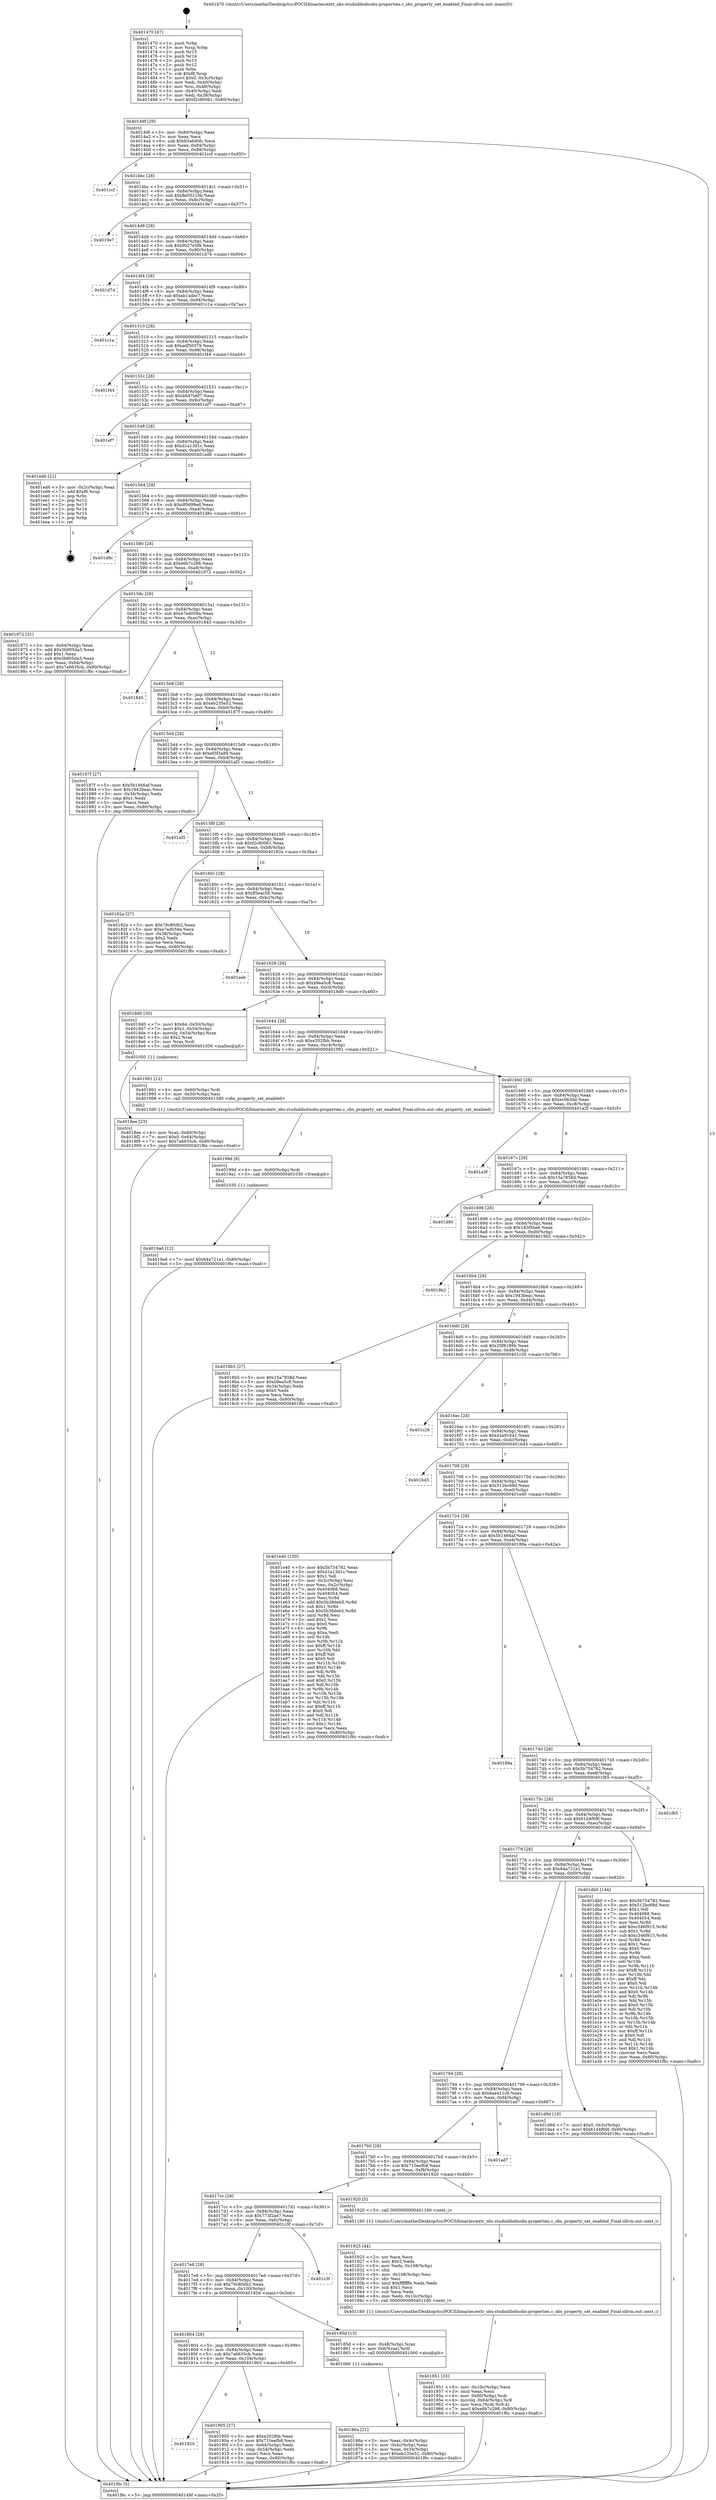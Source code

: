 digraph "0x401470" {
  label = "0x401470 (/mnt/c/Users/mathe/Desktop/tcc/POCII/binaries/extr_obs-studiolibobsobs-properties.c_obs_property_set_enabled_Final-ollvm.out::main(0))"
  labelloc = "t"
  node[shape=record]

  Entry [label="",width=0.3,height=0.3,shape=circle,fillcolor=black,style=filled]
  "0x40149f" [label="{
     0x40149f [29]\l
     | [instrs]\l
     &nbsp;&nbsp;0x40149f \<+3\>: mov -0x80(%rbp),%eax\l
     &nbsp;&nbsp;0x4014a2 \<+2\>: mov %eax,%ecx\l
     &nbsp;&nbsp;0x4014a4 \<+6\>: sub $0x83a6d0fc,%ecx\l
     &nbsp;&nbsp;0x4014aa \<+6\>: mov %eax,-0x84(%rbp)\l
     &nbsp;&nbsp;0x4014b0 \<+6\>: mov %ecx,-0x88(%rbp)\l
     &nbsp;&nbsp;0x4014b6 \<+6\>: je 0000000000401ccf \<main+0x85f\>\l
  }"]
  "0x401ccf" [label="{
     0x401ccf\l
  }", style=dashed]
  "0x4014bc" [label="{
     0x4014bc [28]\l
     | [instrs]\l
     &nbsp;&nbsp;0x4014bc \<+5\>: jmp 00000000004014c1 \<main+0x51\>\l
     &nbsp;&nbsp;0x4014c1 \<+6\>: mov -0x84(%rbp),%eax\l
     &nbsp;&nbsp;0x4014c7 \<+5\>: sub $0x8e05210b,%eax\l
     &nbsp;&nbsp;0x4014cc \<+6\>: mov %eax,-0x8c(%rbp)\l
     &nbsp;&nbsp;0x4014d2 \<+6\>: je 00000000004019e7 \<main+0x577\>\l
  }"]
  Exit [label="",width=0.3,height=0.3,shape=circle,fillcolor=black,style=filled,peripheries=2]
  "0x4019e7" [label="{
     0x4019e7\l
  }", style=dashed]
  "0x4014d8" [label="{
     0x4014d8 [28]\l
     | [instrs]\l
     &nbsp;&nbsp;0x4014d8 \<+5\>: jmp 00000000004014dd \<main+0x6d\>\l
     &nbsp;&nbsp;0x4014dd \<+6\>: mov -0x84(%rbp),%eax\l
     &nbsp;&nbsp;0x4014e3 \<+5\>: sub $0x9027e5f8,%eax\l
     &nbsp;&nbsp;0x4014e8 \<+6\>: mov %eax,-0x90(%rbp)\l
     &nbsp;&nbsp;0x4014ee \<+6\>: je 0000000000401d74 \<main+0x904\>\l
  }"]
  "0x4019a6" [label="{
     0x4019a6 [12]\l
     | [instrs]\l
     &nbsp;&nbsp;0x4019a6 \<+7\>: movl $0x64a721e1,-0x80(%rbp)\l
     &nbsp;&nbsp;0x4019ad \<+5\>: jmp 0000000000401f6c \<main+0xafc\>\l
  }"]
  "0x401d74" [label="{
     0x401d74\l
  }", style=dashed]
  "0x4014f4" [label="{
     0x4014f4 [28]\l
     | [instrs]\l
     &nbsp;&nbsp;0x4014f4 \<+5\>: jmp 00000000004014f9 \<main+0x89\>\l
     &nbsp;&nbsp;0x4014f9 \<+6\>: mov -0x84(%rbp),%eax\l
     &nbsp;&nbsp;0x4014ff \<+5\>: sub $0xab1adec7,%eax\l
     &nbsp;&nbsp;0x401504 \<+6\>: mov %eax,-0x94(%rbp)\l
     &nbsp;&nbsp;0x40150a \<+6\>: je 0000000000401c1a \<main+0x7aa\>\l
  }"]
  "0x40199d" [label="{
     0x40199d [9]\l
     | [instrs]\l
     &nbsp;&nbsp;0x40199d \<+4\>: mov -0x60(%rbp),%rdi\l
     &nbsp;&nbsp;0x4019a1 \<+5\>: call 0000000000401030 \<free@plt\>\l
     | [calls]\l
     &nbsp;&nbsp;0x401030 \{1\} (unknown)\l
  }"]
  "0x401c1a" [label="{
     0x401c1a\l
  }", style=dashed]
  "0x401510" [label="{
     0x401510 [28]\l
     | [instrs]\l
     &nbsp;&nbsp;0x401510 \<+5\>: jmp 0000000000401515 \<main+0xa5\>\l
     &nbsp;&nbsp;0x401515 \<+6\>: mov -0x84(%rbp),%eax\l
     &nbsp;&nbsp;0x40151b \<+5\>: sub $0xadf50379,%eax\l
     &nbsp;&nbsp;0x401520 \<+6\>: mov %eax,-0x98(%rbp)\l
     &nbsp;&nbsp;0x401526 \<+6\>: je 0000000000401f44 \<main+0xad4\>\l
  }"]
  "0x401951" [label="{
     0x401951 [33]\l
     | [instrs]\l
     &nbsp;&nbsp;0x401951 \<+6\>: mov -0x10c(%rbp),%ecx\l
     &nbsp;&nbsp;0x401957 \<+3\>: imul %eax,%ecx\l
     &nbsp;&nbsp;0x40195a \<+4\>: mov -0x60(%rbp),%rdi\l
     &nbsp;&nbsp;0x40195e \<+4\>: movslq -0x64(%rbp),%r8\l
     &nbsp;&nbsp;0x401962 \<+4\>: mov %ecx,(%rdi,%r8,4)\l
     &nbsp;&nbsp;0x401966 \<+7\>: movl $0xe6b7c298,-0x80(%rbp)\l
     &nbsp;&nbsp;0x40196d \<+5\>: jmp 0000000000401f6c \<main+0xafc\>\l
  }"]
  "0x401f44" [label="{
     0x401f44\l
  }", style=dashed]
  "0x40152c" [label="{
     0x40152c [28]\l
     | [instrs]\l
     &nbsp;&nbsp;0x40152c \<+5\>: jmp 0000000000401531 \<main+0xc1\>\l
     &nbsp;&nbsp;0x401531 \<+6\>: mov -0x84(%rbp),%eax\l
     &nbsp;&nbsp;0x401537 \<+5\>: sub $0xb647b6f7,%eax\l
     &nbsp;&nbsp;0x40153c \<+6\>: mov %eax,-0x9c(%rbp)\l
     &nbsp;&nbsp;0x401542 \<+6\>: je 0000000000401ef7 \<main+0xa87\>\l
  }"]
  "0x401925" [label="{
     0x401925 [44]\l
     | [instrs]\l
     &nbsp;&nbsp;0x401925 \<+2\>: xor %ecx,%ecx\l
     &nbsp;&nbsp;0x401927 \<+5\>: mov $0x2,%edx\l
     &nbsp;&nbsp;0x40192c \<+6\>: mov %edx,-0x108(%rbp)\l
     &nbsp;&nbsp;0x401932 \<+1\>: cltd\l
     &nbsp;&nbsp;0x401933 \<+6\>: mov -0x108(%rbp),%esi\l
     &nbsp;&nbsp;0x401939 \<+2\>: idiv %esi\l
     &nbsp;&nbsp;0x40193b \<+6\>: imul $0xfffffffe,%edx,%edx\l
     &nbsp;&nbsp;0x401941 \<+3\>: sub $0x1,%ecx\l
     &nbsp;&nbsp;0x401944 \<+2\>: sub %ecx,%edx\l
     &nbsp;&nbsp;0x401946 \<+6\>: mov %edx,-0x10c(%rbp)\l
     &nbsp;&nbsp;0x40194c \<+5\>: call 0000000000401160 \<next_i\>\l
     | [calls]\l
     &nbsp;&nbsp;0x401160 \{1\} (/mnt/c/Users/mathe/Desktop/tcc/POCII/binaries/extr_obs-studiolibobsobs-properties.c_obs_property_set_enabled_Final-ollvm.out::next_i)\l
  }"]
  "0x401ef7" [label="{
     0x401ef7\l
  }", style=dashed]
  "0x401548" [label="{
     0x401548 [28]\l
     | [instrs]\l
     &nbsp;&nbsp;0x401548 \<+5\>: jmp 000000000040154d \<main+0xdd\>\l
     &nbsp;&nbsp;0x40154d \<+6\>: mov -0x84(%rbp),%eax\l
     &nbsp;&nbsp;0x401553 \<+5\>: sub $0xd1a13d1c,%eax\l
     &nbsp;&nbsp;0x401558 \<+6\>: mov %eax,-0xa0(%rbp)\l
     &nbsp;&nbsp;0x40155e \<+6\>: je 0000000000401ed6 \<main+0xa66\>\l
  }"]
  "0x401820" [label="{
     0x401820\l
  }", style=dashed]
  "0x401ed6" [label="{
     0x401ed6 [21]\l
     | [instrs]\l
     &nbsp;&nbsp;0x401ed6 \<+3\>: mov -0x2c(%rbp),%eax\l
     &nbsp;&nbsp;0x401ed9 \<+7\>: add $0xf8,%rsp\l
     &nbsp;&nbsp;0x401ee0 \<+1\>: pop %rbx\l
     &nbsp;&nbsp;0x401ee1 \<+2\>: pop %r12\l
     &nbsp;&nbsp;0x401ee3 \<+2\>: pop %r13\l
     &nbsp;&nbsp;0x401ee5 \<+2\>: pop %r14\l
     &nbsp;&nbsp;0x401ee7 \<+2\>: pop %r15\l
     &nbsp;&nbsp;0x401ee9 \<+1\>: pop %rbp\l
     &nbsp;&nbsp;0x401eea \<+1\>: ret\l
  }"]
  "0x401564" [label="{
     0x401564 [28]\l
     | [instrs]\l
     &nbsp;&nbsp;0x401564 \<+5\>: jmp 0000000000401569 \<main+0xf9\>\l
     &nbsp;&nbsp;0x401569 \<+6\>: mov -0x84(%rbp),%eax\l
     &nbsp;&nbsp;0x40156f \<+5\>: sub $0xdf0d99ed,%eax\l
     &nbsp;&nbsp;0x401574 \<+6\>: mov %eax,-0xa4(%rbp)\l
     &nbsp;&nbsp;0x40157a \<+6\>: je 0000000000401d8c \<main+0x91c\>\l
  }"]
  "0x401905" [label="{
     0x401905 [27]\l
     | [instrs]\l
     &nbsp;&nbsp;0x401905 \<+5\>: mov $0xe202fbb,%eax\l
     &nbsp;&nbsp;0x40190a \<+5\>: mov $0x710eefb8,%ecx\l
     &nbsp;&nbsp;0x40190f \<+3\>: mov -0x64(%rbp),%edx\l
     &nbsp;&nbsp;0x401912 \<+3\>: cmp -0x54(%rbp),%edx\l
     &nbsp;&nbsp;0x401915 \<+3\>: cmovl %ecx,%eax\l
     &nbsp;&nbsp;0x401918 \<+3\>: mov %eax,-0x80(%rbp)\l
     &nbsp;&nbsp;0x40191b \<+5\>: jmp 0000000000401f6c \<main+0xafc\>\l
  }"]
  "0x401d8c" [label="{
     0x401d8c\l
  }", style=dashed]
  "0x401580" [label="{
     0x401580 [28]\l
     | [instrs]\l
     &nbsp;&nbsp;0x401580 \<+5\>: jmp 0000000000401585 \<main+0x115\>\l
     &nbsp;&nbsp;0x401585 \<+6\>: mov -0x84(%rbp),%eax\l
     &nbsp;&nbsp;0x40158b \<+5\>: sub $0xe6b7c298,%eax\l
     &nbsp;&nbsp;0x401590 \<+6\>: mov %eax,-0xa8(%rbp)\l
     &nbsp;&nbsp;0x401596 \<+6\>: je 0000000000401972 \<main+0x502\>\l
  }"]
  "0x4018ee" [label="{
     0x4018ee [23]\l
     | [instrs]\l
     &nbsp;&nbsp;0x4018ee \<+4\>: mov %rax,-0x60(%rbp)\l
     &nbsp;&nbsp;0x4018f2 \<+7\>: movl $0x0,-0x64(%rbp)\l
     &nbsp;&nbsp;0x4018f9 \<+7\>: movl $0x7a6635cb,-0x80(%rbp)\l
     &nbsp;&nbsp;0x401900 \<+5\>: jmp 0000000000401f6c \<main+0xafc\>\l
  }"]
  "0x401972" [label="{
     0x401972 [31]\l
     | [instrs]\l
     &nbsp;&nbsp;0x401972 \<+3\>: mov -0x64(%rbp),%eax\l
     &nbsp;&nbsp;0x401975 \<+5\>: add $0x3b905da3,%eax\l
     &nbsp;&nbsp;0x40197a \<+3\>: add $0x1,%eax\l
     &nbsp;&nbsp;0x40197d \<+5\>: sub $0x3b905da3,%eax\l
     &nbsp;&nbsp;0x401982 \<+3\>: mov %eax,-0x64(%rbp)\l
     &nbsp;&nbsp;0x401985 \<+7\>: movl $0x7a6635cb,-0x80(%rbp)\l
     &nbsp;&nbsp;0x40198c \<+5\>: jmp 0000000000401f6c \<main+0xafc\>\l
  }"]
  "0x40159c" [label="{
     0x40159c [28]\l
     | [instrs]\l
     &nbsp;&nbsp;0x40159c \<+5\>: jmp 00000000004015a1 \<main+0x131\>\l
     &nbsp;&nbsp;0x4015a1 \<+6\>: mov -0x84(%rbp),%eax\l
     &nbsp;&nbsp;0x4015a7 \<+5\>: sub $0xe7ed059a,%eax\l
     &nbsp;&nbsp;0x4015ac \<+6\>: mov %eax,-0xac(%rbp)\l
     &nbsp;&nbsp;0x4015b2 \<+6\>: je 0000000000401845 \<main+0x3d5\>\l
  }"]
  "0x40186a" [label="{
     0x40186a [21]\l
     | [instrs]\l
     &nbsp;&nbsp;0x40186a \<+3\>: mov %eax,-0x4c(%rbp)\l
     &nbsp;&nbsp;0x40186d \<+3\>: mov -0x4c(%rbp),%eax\l
     &nbsp;&nbsp;0x401870 \<+3\>: mov %eax,-0x34(%rbp)\l
     &nbsp;&nbsp;0x401873 \<+7\>: movl $0xeb235e52,-0x80(%rbp)\l
     &nbsp;&nbsp;0x40187a \<+5\>: jmp 0000000000401f6c \<main+0xafc\>\l
  }"]
  "0x401845" [label="{
     0x401845\l
  }", style=dashed]
  "0x4015b8" [label="{
     0x4015b8 [28]\l
     | [instrs]\l
     &nbsp;&nbsp;0x4015b8 \<+5\>: jmp 00000000004015bd \<main+0x14d\>\l
     &nbsp;&nbsp;0x4015bd \<+6\>: mov -0x84(%rbp),%eax\l
     &nbsp;&nbsp;0x4015c3 \<+5\>: sub $0xeb235e52,%eax\l
     &nbsp;&nbsp;0x4015c8 \<+6\>: mov %eax,-0xb0(%rbp)\l
     &nbsp;&nbsp;0x4015ce \<+6\>: je 000000000040187f \<main+0x40f\>\l
  }"]
  "0x401804" [label="{
     0x401804 [28]\l
     | [instrs]\l
     &nbsp;&nbsp;0x401804 \<+5\>: jmp 0000000000401809 \<main+0x399\>\l
     &nbsp;&nbsp;0x401809 \<+6\>: mov -0x84(%rbp),%eax\l
     &nbsp;&nbsp;0x40180f \<+5\>: sub $0x7a6635cb,%eax\l
     &nbsp;&nbsp;0x401814 \<+6\>: mov %eax,-0x104(%rbp)\l
     &nbsp;&nbsp;0x40181a \<+6\>: je 0000000000401905 \<main+0x495\>\l
  }"]
  "0x40187f" [label="{
     0x40187f [27]\l
     | [instrs]\l
     &nbsp;&nbsp;0x40187f \<+5\>: mov $0x5b1466af,%eax\l
     &nbsp;&nbsp;0x401884 \<+5\>: mov $0x1943beac,%ecx\l
     &nbsp;&nbsp;0x401889 \<+3\>: mov -0x34(%rbp),%edx\l
     &nbsp;&nbsp;0x40188c \<+3\>: cmp $0x1,%edx\l
     &nbsp;&nbsp;0x40188f \<+3\>: cmovl %ecx,%eax\l
     &nbsp;&nbsp;0x401892 \<+3\>: mov %eax,-0x80(%rbp)\l
     &nbsp;&nbsp;0x401895 \<+5\>: jmp 0000000000401f6c \<main+0xafc\>\l
  }"]
  "0x4015d4" [label="{
     0x4015d4 [28]\l
     | [instrs]\l
     &nbsp;&nbsp;0x4015d4 \<+5\>: jmp 00000000004015d9 \<main+0x169\>\l
     &nbsp;&nbsp;0x4015d9 \<+6\>: mov -0x84(%rbp),%eax\l
     &nbsp;&nbsp;0x4015df \<+5\>: sub $0xef3f3a89,%eax\l
     &nbsp;&nbsp;0x4015e4 \<+6\>: mov %eax,-0xb4(%rbp)\l
     &nbsp;&nbsp;0x4015ea \<+6\>: je 0000000000401af2 \<main+0x682\>\l
  }"]
  "0x40185d" [label="{
     0x40185d [13]\l
     | [instrs]\l
     &nbsp;&nbsp;0x40185d \<+4\>: mov -0x48(%rbp),%rax\l
     &nbsp;&nbsp;0x401861 \<+4\>: mov 0x8(%rax),%rdi\l
     &nbsp;&nbsp;0x401865 \<+5\>: call 0000000000401060 \<atoi@plt\>\l
     | [calls]\l
     &nbsp;&nbsp;0x401060 \{1\} (unknown)\l
  }"]
  "0x401af2" [label="{
     0x401af2\l
  }", style=dashed]
  "0x4015f0" [label="{
     0x4015f0 [28]\l
     | [instrs]\l
     &nbsp;&nbsp;0x4015f0 \<+5\>: jmp 00000000004015f5 \<main+0x185\>\l
     &nbsp;&nbsp;0x4015f5 \<+6\>: mov -0x84(%rbp),%eax\l
     &nbsp;&nbsp;0x4015fb \<+5\>: sub $0xf2c80061,%eax\l
     &nbsp;&nbsp;0x401600 \<+6\>: mov %eax,-0xb8(%rbp)\l
     &nbsp;&nbsp;0x401606 \<+6\>: je 000000000040182a \<main+0x3ba\>\l
  }"]
  "0x4017e8" [label="{
     0x4017e8 [28]\l
     | [instrs]\l
     &nbsp;&nbsp;0x4017e8 \<+5\>: jmp 00000000004017ed \<main+0x37d\>\l
     &nbsp;&nbsp;0x4017ed \<+6\>: mov -0x84(%rbp),%eax\l
     &nbsp;&nbsp;0x4017f3 \<+5\>: sub $0x79c80db2,%eax\l
     &nbsp;&nbsp;0x4017f8 \<+6\>: mov %eax,-0x100(%rbp)\l
     &nbsp;&nbsp;0x4017fe \<+6\>: je 000000000040185d \<main+0x3ed\>\l
  }"]
  "0x40182a" [label="{
     0x40182a [27]\l
     | [instrs]\l
     &nbsp;&nbsp;0x40182a \<+5\>: mov $0x79c80db2,%eax\l
     &nbsp;&nbsp;0x40182f \<+5\>: mov $0xe7ed059a,%ecx\l
     &nbsp;&nbsp;0x401834 \<+3\>: mov -0x38(%rbp),%edx\l
     &nbsp;&nbsp;0x401837 \<+3\>: cmp $0x2,%edx\l
     &nbsp;&nbsp;0x40183a \<+3\>: cmovne %ecx,%eax\l
     &nbsp;&nbsp;0x40183d \<+3\>: mov %eax,-0x80(%rbp)\l
     &nbsp;&nbsp;0x401840 \<+5\>: jmp 0000000000401f6c \<main+0xafc\>\l
  }"]
  "0x40160c" [label="{
     0x40160c [28]\l
     | [instrs]\l
     &nbsp;&nbsp;0x40160c \<+5\>: jmp 0000000000401611 \<main+0x1a1\>\l
     &nbsp;&nbsp;0x401611 \<+6\>: mov -0x84(%rbp),%eax\l
     &nbsp;&nbsp;0x401617 \<+5\>: sub $0xff3eac58,%eax\l
     &nbsp;&nbsp;0x40161c \<+6\>: mov %eax,-0xbc(%rbp)\l
     &nbsp;&nbsp;0x401622 \<+6\>: je 0000000000401eeb \<main+0xa7b\>\l
  }"]
  "0x401f6c" [label="{
     0x401f6c [5]\l
     | [instrs]\l
     &nbsp;&nbsp;0x401f6c \<+5\>: jmp 000000000040149f \<main+0x2f\>\l
  }"]
  "0x401470" [label="{
     0x401470 [47]\l
     | [instrs]\l
     &nbsp;&nbsp;0x401470 \<+1\>: push %rbp\l
     &nbsp;&nbsp;0x401471 \<+3\>: mov %rsp,%rbp\l
     &nbsp;&nbsp;0x401474 \<+2\>: push %r15\l
     &nbsp;&nbsp;0x401476 \<+2\>: push %r14\l
     &nbsp;&nbsp;0x401478 \<+2\>: push %r13\l
     &nbsp;&nbsp;0x40147a \<+2\>: push %r12\l
     &nbsp;&nbsp;0x40147c \<+1\>: push %rbx\l
     &nbsp;&nbsp;0x40147d \<+7\>: sub $0xf8,%rsp\l
     &nbsp;&nbsp;0x401484 \<+7\>: movl $0x0,-0x3c(%rbp)\l
     &nbsp;&nbsp;0x40148b \<+3\>: mov %edi,-0x40(%rbp)\l
     &nbsp;&nbsp;0x40148e \<+4\>: mov %rsi,-0x48(%rbp)\l
     &nbsp;&nbsp;0x401492 \<+3\>: mov -0x40(%rbp),%edi\l
     &nbsp;&nbsp;0x401495 \<+3\>: mov %edi,-0x38(%rbp)\l
     &nbsp;&nbsp;0x401498 \<+7\>: movl $0xf2c80061,-0x80(%rbp)\l
  }"]
  "0x401c3f" [label="{
     0x401c3f\l
  }", style=dashed]
  "0x401eeb" [label="{
     0x401eeb\l
  }", style=dashed]
  "0x401628" [label="{
     0x401628 [28]\l
     | [instrs]\l
     &nbsp;&nbsp;0x401628 \<+5\>: jmp 000000000040162d \<main+0x1bd\>\l
     &nbsp;&nbsp;0x40162d \<+6\>: mov -0x84(%rbp),%eax\l
     &nbsp;&nbsp;0x401633 \<+5\>: sub $0xb9ea5c8,%eax\l
     &nbsp;&nbsp;0x401638 \<+6\>: mov %eax,-0xc0(%rbp)\l
     &nbsp;&nbsp;0x40163e \<+6\>: je 00000000004018d0 \<main+0x460\>\l
  }"]
  "0x4017cc" [label="{
     0x4017cc [28]\l
     | [instrs]\l
     &nbsp;&nbsp;0x4017cc \<+5\>: jmp 00000000004017d1 \<main+0x361\>\l
     &nbsp;&nbsp;0x4017d1 \<+6\>: mov -0x84(%rbp),%eax\l
     &nbsp;&nbsp;0x4017d7 \<+5\>: sub $0x773f2ae7,%eax\l
     &nbsp;&nbsp;0x4017dc \<+6\>: mov %eax,-0xfc(%rbp)\l
     &nbsp;&nbsp;0x4017e2 \<+6\>: je 0000000000401c3f \<main+0x7cf\>\l
  }"]
  "0x4018d0" [label="{
     0x4018d0 [30]\l
     | [instrs]\l
     &nbsp;&nbsp;0x4018d0 \<+7\>: movl $0x64,-0x50(%rbp)\l
     &nbsp;&nbsp;0x4018d7 \<+7\>: movl $0x1,-0x54(%rbp)\l
     &nbsp;&nbsp;0x4018de \<+4\>: movslq -0x54(%rbp),%rax\l
     &nbsp;&nbsp;0x4018e2 \<+4\>: shl $0x2,%rax\l
     &nbsp;&nbsp;0x4018e6 \<+3\>: mov %rax,%rdi\l
     &nbsp;&nbsp;0x4018e9 \<+5\>: call 0000000000401050 \<malloc@plt\>\l
     | [calls]\l
     &nbsp;&nbsp;0x401050 \{1\} (unknown)\l
  }"]
  "0x401644" [label="{
     0x401644 [28]\l
     | [instrs]\l
     &nbsp;&nbsp;0x401644 \<+5\>: jmp 0000000000401649 \<main+0x1d9\>\l
     &nbsp;&nbsp;0x401649 \<+6\>: mov -0x84(%rbp),%eax\l
     &nbsp;&nbsp;0x40164f \<+5\>: sub $0xe202fbb,%eax\l
     &nbsp;&nbsp;0x401654 \<+6\>: mov %eax,-0xc4(%rbp)\l
     &nbsp;&nbsp;0x40165a \<+6\>: je 0000000000401991 \<main+0x521\>\l
  }"]
  "0x401920" [label="{
     0x401920 [5]\l
     | [instrs]\l
     &nbsp;&nbsp;0x401920 \<+5\>: call 0000000000401160 \<next_i\>\l
     | [calls]\l
     &nbsp;&nbsp;0x401160 \{1\} (/mnt/c/Users/mathe/Desktop/tcc/POCII/binaries/extr_obs-studiolibobsobs-properties.c_obs_property_set_enabled_Final-ollvm.out::next_i)\l
  }"]
  "0x401991" [label="{
     0x401991 [12]\l
     | [instrs]\l
     &nbsp;&nbsp;0x401991 \<+4\>: mov -0x60(%rbp),%rdi\l
     &nbsp;&nbsp;0x401995 \<+3\>: mov -0x50(%rbp),%esi\l
     &nbsp;&nbsp;0x401998 \<+5\>: call 00000000004013d0 \<obs_property_set_enabled\>\l
     | [calls]\l
     &nbsp;&nbsp;0x4013d0 \{1\} (/mnt/c/Users/mathe/Desktop/tcc/POCII/binaries/extr_obs-studiolibobsobs-properties.c_obs_property_set_enabled_Final-ollvm.out::obs_property_set_enabled)\l
  }"]
  "0x401660" [label="{
     0x401660 [28]\l
     | [instrs]\l
     &nbsp;&nbsp;0x401660 \<+5\>: jmp 0000000000401665 \<main+0x1f5\>\l
     &nbsp;&nbsp;0x401665 \<+6\>: mov -0x84(%rbp),%eax\l
     &nbsp;&nbsp;0x40166b \<+5\>: sub $0xec063dd,%eax\l
     &nbsp;&nbsp;0x401670 \<+6\>: mov %eax,-0xc8(%rbp)\l
     &nbsp;&nbsp;0x401676 \<+6\>: je 0000000000401a3f \<main+0x5cf\>\l
  }"]
  "0x4017b0" [label="{
     0x4017b0 [28]\l
     | [instrs]\l
     &nbsp;&nbsp;0x4017b0 \<+5\>: jmp 00000000004017b5 \<main+0x345\>\l
     &nbsp;&nbsp;0x4017b5 \<+6\>: mov -0x84(%rbp),%eax\l
     &nbsp;&nbsp;0x4017bb \<+5\>: sub $0x710eefb8,%eax\l
     &nbsp;&nbsp;0x4017c0 \<+6\>: mov %eax,-0xf8(%rbp)\l
     &nbsp;&nbsp;0x4017c6 \<+6\>: je 0000000000401920 \<main+0x4b0\>\l
  }"]
  "0x401a3f" [label="{
     0x401a3f\l
  }", style=dashed]
  "0x40167c" [label="{
     0x40167c [28]\l
     | [instrs]\l
     &nbsp;&nbsp;0x40167c \<+5\>: jmp 0000000000401681 \<main+0x211\>\l
     &nbsp;&nbsp;0x401681 \<+6\>: mov -0x84(%rbp),%eax\l
     &nbsp;&nbsp;0x401687 \<+5\>: sub $0x15a7858d,%eax\l
     &nbsp;&nbsp;0x40168c \<+6\>: mov %eax,-0xcc(%rbp)\l
     &nbsp;&nbsp;0x401692 \<+6\>: je 0000000000401d80 \<main+0x910\>\l
  }"]
  "0x401ad7" [label="{
     0x401ad7\l
  }", style=dashed]
  "0x401d80" [label="{
     0x401d80\l
  }", style=dashed]
  "0x401698" [label="{
     0x401698 [28]\l
     | [instrs]\l
     &nbsp;&nbsp;0x401698 \<+5\>: jmp 000000000040169d \<main+0x22d\>\l
     &nbsp;&nbsp;0x40169d \<+6\>: mov -0x84(%rbp),%eax\l
     &nbsp;&nbsp;0x4016a3 \<+5\>: sub $0x183f5be6,%eax\l
     &nbsp;&nbsp;0x4016a8 \<+6\>: mov %eax,-0xd0(%rbp)\l
     &nbsp;&nbsp;0x4016ae \<+6\>: je 00000000004019b2 \<main+0x542\>\l
  }"]
  "0x401794" [label="{
     0x401794 [28]\l
     | [instrs]\l
     &nbsp;&nbsp;0x401794 \<+5\>: jmp 0000000000401799 \<main+0x329\>\l
     &nbsp;&nbsp;0x401799 \<+6\>: mov -0x84(%rbp),%eax\l
     &nbsp;&nbsp;0x40179f \<+5\>: sub $0x6ae411c9,%eax\l
     &nbsp;&nbsp;0x4017a4 \<+6\>: mov %eax,-0xf4(%rbp)\l
     &nbsp;&nbsp;0x4017aa \<+6\>: je 0000000000401ad7 \<main+0x667\>\l
  }"]
  "0x4019b2" [label="{
     0x4019b2\l
  }", style=dashed]
  "0x4016b4" [label="{
     0x4016b4 [28]\l
     | [instrs]\l
     &nbsp;&nbsp;0x4016b4 \<+5\>: jmp 00000000004016b9 \<main+0x249\>\l
     &nbsp;&nbsp;0x4016b9 \<+6\>: mov -0x84(%rbp),%eax\l
     &nbsp;&nbsp;0x4016bf \<+5\>: sub $0x1943beac,%eax\l
     &nbsp;&nbsp;0x4016c4 \<+6\>: mov %eax,-0xd4(%rbp)\l
     &nbsp;&nbsp;0x4016ca \<+6\>: je 00000000004018b5 \<main+0x445\>\l
  }"]
  "0x401d9d" [label="{
     0x401d9d [19]\l
     | [instrs]\l
     &nbsp;&nbsp;0x401d9d \<+7\>: movl $0x0,-0x3c(%rbp)\l
     &nbsp;&nbsp;0x401da4 \<+7\>: movl $0x61d4f69f,-0x80(%rbp)\l
     &nbsp;&nbsp;0x401dab \<+5\>: jmp 0000000000401f6c \<main+0xafc\>\l
  }"]
  "0x4018b5" [label="{
     0x4018b5 [27]\l
     | [instrs]\l
     &nbsp;&nbsp;0x4018b5 \<+5\>: mov $0x15a7858d,%eax\l
     &nbsp;&nbsp;0x4018ba \<+5\>: mov $0xb9ea5c8,%ecx\l
     &nbsp;&nbsp;0x4018bf \<+3\>: mov -0x34(%rbp),%edx\l
     &nbsp;&nbsp;0x4018c2 \<+3\>: cmp $0x0,%edx\l
     &nbsp;&nbsp;0x4018c5 \<+3\>: cmove %ecx,%eax\l
     &nbsp;&nbsp;0x4018c8 \<+3\>: mov %eax,-0x80(%rbp)\l
     &nbsp;&nbsp;0x4018cb \<+5\>: jmp 0000000000401f6c \<main+0xafc\>\l
  }"]
  "0x4016d0" [label="{
     0x4016d0 [28]\l
     | [instrs]\l
     &nbsp;&nbsp;0x4016d0 \<+5\>: jmp 00000000004016d5 \<main+0x265\>\l
     &nbsp;&nbsp;0x4016d5 \<+6\>: mov -0x84(%rbp),%eax\l
     &nbsp;&nbsp;0x4016db \<+5\>: sub $0x20f8189b,%eax\l
     &nbsp;&nbsp;0x4016e0 \<+6\>: mov %eax,-0xd8(%rbp)\l
     &nbsp;&nbsp;0x4016e6 \<+6\>: je 0000000000401c26 \<main+0x7b6\>\l
  }"]
  "0x401778" [label="{
     0x401778 [28]\l
     | [instrs]\l
     &nbsp;&nbsp;0x401778 \<+5\>: jmp 000000000040177d \<main+0x30d\>\l
     &nbsp;&nbsp;0x40177d \<+6\>: mov -0x84(%rbp),%eax\l
     &nbsp;&nbsp;0x401783 \<+5\>: sub $0x64a721e1,%eax\l
     &nbsp;&nbsp;0x401788 \<+6\>: mov %eax,-0xf0(%rbp)\l
     &nbsp;&nbsp;0x40178e \<+6\>: je 0000000000401d9d \<main+0x92d\>\l
  }"]
  "0x401c26" [label="{
     0x401c26\l
  }", style=dashed]
  "0x4016ec" [label="{
     0x4016ec [28]\l
     | [instrs]\l
     &nbsp;&nbsp;0x4016ec \<+5\>: jmp 00000000004016f1 \<main+0x281\>\l
     &nbsp;&nbsp;0x4016f1 \<+6\>: mov -0x84(%rbp),%eax\l
     &nbsp;&nbsp;0x4016f7 \<+5\>: sub $0x43a91641,%eax\l
     &nbsp;&nbsp;0x4016fc \<+6\>: mov %eax,-0xdc(%rbp)\l
     &nbsp;&nbsp;0x401702 \<+6\>: je 0000000000401b45 \<main+0x6d5\>\l
  }"]
  "0x401db0" [label="{
     0x401db0 [144]\l
     | [instrs]\l
     &nbsp;&nbsp;0x401db0 \<+5\>: mov $0x5b754782,%eax\l
     &nbsp;&nbsp;0x401db5 \<+5\>: mov $0x512bc68d,%ecx\l
     &nbsp;&nbsp;0x401dba \<+2\>: mov $0x1,%dl\l
     &nbsp;&nbsp;0x401dbc \<+7\>: mov 0x404068,%esi\l
     &nbsp;&nbsp;0x401dc3 \<+7\>: mov 0x404054,%edi\l
     &nbsp;&nbsp;0x401dca \<+3\>: mov %esi,%r8d\l
     &nbsp;&nbsp;0x401dcd \<+7\>: add $0xc346f915,%r8d\l
     &nbsp;&nbsp;0x401dd4 \<+4\>: sub $0x1,%r8d\l
     &nbsp;&nbsp;0x401dd8 \<+7\>: sub $0xc346f915,%r8d\l
     &nbsp;&nbsp;0x401ddf \<+4\>: imul %r8d,%esi\l
     &nbsp;&nbsp;0x401de3 \<+3\>: and $0x1,%esi\l
     &nbsp;&nbsp;0x401de6 \<+3\>: cmp $0x0,%esi\l
     &nbsp;&nbsp;0x401de9 \<+4\>: sete %r9b\l
     &nbsp;&nbsp;0x401ded \<+3\>: cmp $0xa,%edi\l
     &nbsp;&nbsp;0x401df0 \<+4\>: setl %r10b\l
     &nbsp;&nbsp;0x401df4 \<+3\>: mov %r9b,%r11b\l
     &nbsp;&nbsp;0x401df7 \<+4\>: xor $0xff,%r11b\l
     &nbsp;&nbsp;0x401dfb \<+3\>: mov %r10b,%bl\l
     &nbsp;&nbsp;0x401dfe \<+3\>: xor $0xff,%bl\l
     &nbsp;&nbsp;0x401e01 \<+3\>: xor $0x0,%dl\l
     &nbsp;&nbsp;0x401e04 \<+3\>: mov %r11b,%r14b\l
     &nbsp;&nbsp;0x401e07 \<+4\>: and $0x0,%r14b\l
     &nbsp;&nbsp;0x401e0b \<+3\>: and %dl,%r9b\l
     &nbsp;&nbsp;0x401e0e \<+3\>: mov %bl,%r15b\l
     &nbsp;&nbsp;0x401e11 \<+4\>: and $0x0,%r15b\l
     &nbsp;&nbsp;0x401e15 \<+3\>: and %dl,%r10b\l
     &nbsp;&nbsp;0x401e18 \<+3\>: or %r9b,%r14b\l
     &nbsp;&nbsp;0x401e1b \<+3\>: or %r10b,%r15b\l
     &nbsp;&nbsp;0x401e1e \<+3\>: xor %r15b,%r14b\l
     &nbsp;&nbsp;0x401e21 \<+3\>: or %bl,%r11b\l
     &nbsp;&nbsp;0x401e24 \<+4\>: xor $0xff,%r11b\l
     &nbsp;&nbsp;0x401e28 \<+3\>: or $0x0,%dl\l
     &nbsp;&nbsp;0x401e2b \<+3\>: and %dl,%r11b\l
     &nbsp;&nbsp;0x401e2e \<+3\>: or %r11b,%r14b\l
     &nbsp;&nbsp;0x401e31 \<+4\>: test $0x1,%r14b\l
     &nbsp;&nbsp;0x401e35 \<+3\>: cmovne %ecx,%eax\l
     &nbsp;&nbsp;0x401e38 \<+3\>: mov %eax,-0x80(%rbp)\l
     &nbsp;&nbsp;0x401e3b \<+5\>: jmp 0000000000401f6c \<main+0xafc\>\l
  }"]
  "0x401b45" [label="{
     0x401b45\l
  }", style=dashed]
  "0x401708" [label="{
     0x401708 [28]\l
     | [instrs]\l
     &nbsp;&nbsp;0x401708 \<+5\>: jmp 000000000040170d \<main+0x29d\>\l
     &nbsp;&nbsp;0x40170d \<+6\>: mov -0x84(%rbp),%eax\l
     &nbsp;&nbsp;0x401713 \<+5\>: sub $0x512bc68d,%eax\l
     &nbsp;&nbsp;0x401718 \<+6\>: mov %eax,-0xe0(%rbp)\l
     &nbsp;&nbsp;0x40171e \<+6\>: je 0000000000401e40 \<main+0x9d0\>\l
  }"]
  "0x40175c" [label="{
     0x40175c [28]\l
     | [instrs]\l
     &nbsp;&nbsp;0x40175c \<+5\>: jmp 0000000000401761 \<main+0x2f1\>\l
     &nbsp;&nbsp;0x401761 \<+6\>: mov -0x84(%rbp),%eax\l
     &nbsp;&nbsp;0x401767 \<+5\>: sub $0x61d4f69f,%eax\l
     &nbsp;&nbsp;0x40176c \<+6\>: mov %eax,-0xec(%rbp)\l
     &nbsp;&nbsp;0x401772 \<+6\>: je 0000000000401db0 \<main+0x940\>\l
  }"]
  "0x401e40" [label="{
     0x401e40 [150]\l
     | [instrs]\l
     &nbsp;&nbsp;0x401e40 \<+5\>: mov $0x5b754782,%eax\l
     &nbsp;&nbsp;0x401e45 \<+5\>: mov $0xd1a13d1c,%ecx\l
     &nbsp;&nbsp;0x401e4a \<+2\>: mov $0x1,%dl\l
     &nbsp;&nbsp;0x401e4c \<+3\>: mov -0x3c(%rbp),%esi\l
     &nbsp;&nbsp;0x401e4f \<+3\>: mov %esi,-0x2c(%rbp)\l
     &nbsp;&nbsp;0x401e52 \<+7\>: mov 0x404068,%esi\l
     &nbsp;&nbsp;0x401e59 \<+7\>: mov 0x404054,%edi\l
     &nbsp;&nbsp;0x401e60 \<+3\>: mov %esi,%r8d\l
     &nbsp;&nbsp;0x401e63 \<+7\>: add $0x5b38deb5,%r8d\l
     &nbsp;&nbsp;0x401e6a \<+4\>: sub $0x1,%r8d\l
     &nbsp;&nbsp;0x401e6e \<+7\>: sub $0x5b38deb5,%r8d\l
     &nbsp;&nbsp;0x401e75 \<+4\>: imul %r8d,%esi\l
     &nbsp;&nbsp;0x401e79 \<+3\>: and $0x1,%esi\l
     &nbsp;&nbsp;0x401e7c \<+3\>: cmp $0x0,%esi\l
     &nbsp;&nbsp;0x401e7f \<+4\>: sete %r9b\l
     &nbsp;&nbsp;0x401e83 \<+3\>: cmp $0xa,%edi\l
     &nbsp;&nbsp;0x401e86 \<+4\>: setl %r10b\l
     &nbsp;&nbsp;0x401e8a \<+3\>: mov %r9b,%r11b\l
     &nbsp;&nbsp;0x401e8d \<+4\>: xor $0xff,%r11b\l
     &nbsp;&nbsp;0x401e91 \<+3\>: mov %r10b,%bl\l
     &nbsp;&nbsp;0x401e94 \<+3\>: xor $0xff,%bl\l
     &nbsp;&nbsp;0x401e97 \<+3\>: xor $0x0,%dl\l
     &nbsp;&nbsp;0x401e9a \<+3\>: mov %r11b,%r14b\l
     &nbsp;&nbsp;0x401e9d \<+4\>: and $0x0,%r14b\l
     &nbsp;&nbsp;0x401ea1 \<+3\>: and %dl,%r9b\l
     &nbsp;&nbsp;0x401ea4 \<+3\>: mov %bl,%r15b\l
     &nbsp;&nbsp;0x401ea7 \<+4\>: and $0x0,%r15b\l
     &nbsp;&nbsp;0x401eab \<+3\>: and %dl,%r10b\l
     &nbsp;&nbsp;0x401eae \<+3\>: or %r9b,%r14b\l
     &nbsp;&nbsp;0x401eb1 \<+3\>: or %r10b,%r15b\l
     &nbsp;&nbsp;0x401eb4 \<+3\>: xor %r15b,%r14b\l
     &nbsp;&nbsp;0x401eb7 \<+3\>: or %bl,%r11b\l
     &nbsp;&nbsp;0x401eba \<+4\>: xor $0xff,%r11b\l
     &nbsp;&nbsp;0x401ebe \<+3\>: or $0x0,%dl\l
     &nbsp;&nbsp;0x401ec1 \<+3\>: and %dl,%r11b\l
     &nbsp;&nbsp;0x401ec4 \<+3\>: or %r11b,%r14b\l
     &nbsp;&nbsp;0x401ec7 \<+4\>: test $0x1,%r14b\l
     &nbsp;&nbsp;0x401ecb \<+3\>: cmovne %ecx,%eax\l
     &nbsp;&nbsp;0x401ece \<+3\>: mov %eax,-0x80(%rbp)\l
     &nbsp;&nbsp;0x401ed1 \<+5\>: jmp 0000000000401f6c \<main+0xafc\>\l
  }"]
  "0x401724" [label="{
     0x401724 [28]\l
     | [instrs]\l
     &nbsp;&nbsp;0x401724 \<+5\>: jmp 0000000000401729 \<main+0x2b9\>\l
     &nbsp;&nbsp;0x401729 \<+6\>: mov -0x84(%rbp),%eax\l
     &nbsp;&nbsp;0x40172f \<+5\>: sub $0x5b1466af,%eax\l
     &nbsp;&nbsp;0x401734 \<+6\>: mov %eax,-0xe4(%rbp)\l
     &nbsp;&nbsp;0x40173a \<+6\>: je 000000000040189a \<main+0x42a\>\l
  }"]
  "0x401f65" [label="{
     0x401f65\l
  }", style=dashed]
  "0x40189a" [label="{
     0x40189a\l
  }", style=dashed]
  "0x401740" [label="{
     0x401740 [28]\l
     | [instrs]\l
     &nbsp;&nbsp;0x401740 \<+5\>: jmp 0000000000401745 \<main+0x2d5\>\l
     &nbsp;&nbsp;0x401745 \<+6\>: mov -0x84(%rbp),%eax\l
     &nbsp;&nbsp;0x40174b \<+5\>: sub $0x5b754782,%eax\l
     &nbsp;&nbsp;0x401750 \<+6\>: mov %eax,-0xe8(%rbp)\l
     &nbsp;&nbsp;0x401756 \<+6\>: je 0000000000401f65 \<main+0xaf5\>\l
  }"]
  Entry -> "0x401470" [label=" 1"]
  "0x40149f" -> "0x401ccf" [label=" 0"]
  "0x40149f" -> "0x4014bc" [label=" 14"]
  "0x401ed6" -> Exit [label=" 1"]
  "0x4014bc" -> "0x4019e7" [label=" 0"]
  "0x4014bc" -> "0x4014d8" [label=" 14"]
  "0x401e40" -> "0x401f6c" [label=" 1"]
  "0x4014d8" -> "0x401d74" [label=" 0"]
  "0x4014d8" -> "0x4014f4" [label=" 14"]
  "0x401db0" -> "0x401f6c" [label=" 1"]
  "0x4014f4" -> "0x401c1a" [label=" 0"]
  "0x4014f4" -> "0x401510" [label=" 14"]
  "0x401d9d" -> "0x401f6c" [label=" 1"]
  "0x401510" -> "0x401f44" [label=" 0"]
  "0x401510" -> "0x40152c" [label=" 14"]
  "0x4019a6" -> "0x401f6c" [label=" 1"]
  "0x40152c" -> "0x401ef7" [label=" 0"]
  "0x40152c" -> "0x401548" [label=" 14"]
  "0x40199d" -> "0x4019a6" [label=" 1"]
  "0x401548" -> "0x401ed6" [label=" 1"]
  "0x401548" -> "0x401564" [label=" 13"]
  "0x401991" -> "0x40199d" [label=" 1"]
  "0x401564" -> "0x401d8c" [label=" 0"]
  "0x401564" -> "0x401580" [label=" 13"]
  "0x401972" -> "0x401f6c" [label=" 1"]
  "0x401580" -> "0x401972" [label=" 1"]
  "0x401580" -> "0x40159c" [label=" 12"]
  "0x401925" -> "0x401951" [label=" 1"]
  "0x40159c" -> "0x401845" [label=" 0"]
  "0x40159c" -> "0x4015b8" [label=" 12"]
  "0x401920" -> "0x401925" [label=" 1"]
  "0x4015b8" -> "0x40187f" [label=" 1"]
  "0x4015b8" -> "0x4015d4" [label=" 11"]
  "0x401905" -> "0x401f6c" [label=" 2"]
  "0x4015d4" -> "0x401af2" [label=" 0"]
  "0x4015d4" -> "0x4015f0" [label=" 11"]
  "0x401804" -> "0x401820" [label=" 0"]
  "0x4015f0" -> "0x40182a" [label=" 1"]
  "0x4015f0" -> "0x40160c" [label=" 10"]
  "0x40182a" -> "0x401f6c" [label=" 1"]
  "0x401470" -> "0x40149f" [label=" 1"]
  "0x401f6c" -> "0x40149f" [label=" 13"]
  "0x401951" -> "0x401f6c" [label=" 1"]
  "0x40160c" -> "0x401eeb" [label=" 0"]
  "0x40160c" -> "0x401628" [label=" 10"]
  "0x4018ee" -> "0x401f6c" [label=" 1"]
  "0x401628" -> "0x4018d0" [label=" 1"]
  "0x401628" -> "0x401644" [label=" 9"]
  "0x4018b5" -> "0x401f6c" [label=" 1"]
  "0x401644" -> "0x401991" [label=" 1"]
  "0x401644" -> "0x401660" [label=" 8"]
  "0x40187f" -> "0x401f6c" [label=" 1"]
  "0x401660" -> "0x401a3f" [label=" 0"]
  "0x401660" -> "0x40167c" [label=" 8"]
  "0x40185d" -> "0x40186a" [label=" 1"]
  "0x40167c" -> "0x401d80" [label=" 0"]
  "0x40167c" -> "0x401698" [label=" 8"]
  "0x4017e8" -> "0x401804" [label=" 2"]
  "0x401698" -> "0x4019b2" [label=" 0"]
  "0x401698" -> "0x4016b4" [label=" 8"]
  "0x401804" -> "0x401905" [label=" 2"]
  "0x4016b4" -> "0x4018b5" [label=" 1"]
  "0x4016b4" -> "0x4016d0" [label=" 7"]
  "0x4017cc" -> "0x4017e8" [label=" 3"]
  "0x4016d0" -> "0x401c26" [label=" 0"]
  "0x4016d0" -> "0x4016ec" [label=" 7"]
  "0x4018d0" -> "0x4018ee" [label=" 1"]
  "0x4016ec" -> "0x401b45" [label=" 0"]
  "0x4016ec" -> "0x401708" [label=" 7"]
  "0x4017b0" -> "0x4017cc" [label=" 3"]
  "0x401708" -> "0x401e40" [label=" 1"]
  "0x401708" -> "0x401724" [label=" 6"]
  "0x40186a" -> "0x401f6c" [label=" 1"]
  "0x401724" -> "0x40189a" [label=" 0"]
  "0x401724" -> "0x401740" [label=" 6"]
  "0x401794" -> "0x4017b0" [label=" 4"]
  "0x401740" -> "0x401f65" [label=" 0"]
  "0x401740" -> "0x40175c" [label=" 6"]
  "0x4017b0" -> "0x401920" [label=" 1"]
  "0x40175c" -> "0x401db0" [label=" 1"]
  "0x40175c" -> "0x401778" [label=" 5"]
  "0x4017cc" -> "0x401c3f" [label=" 0"]
  "0x401778" -> "0x401d9d" [label=" 1"]
  "0x401778" -> "0x401794" [label=" 4"]
  "0x4017e8" -> "0x40185d" [label=" 1"]
  "0x401794" -> "0x401ad7" [label=" 0"]
}
